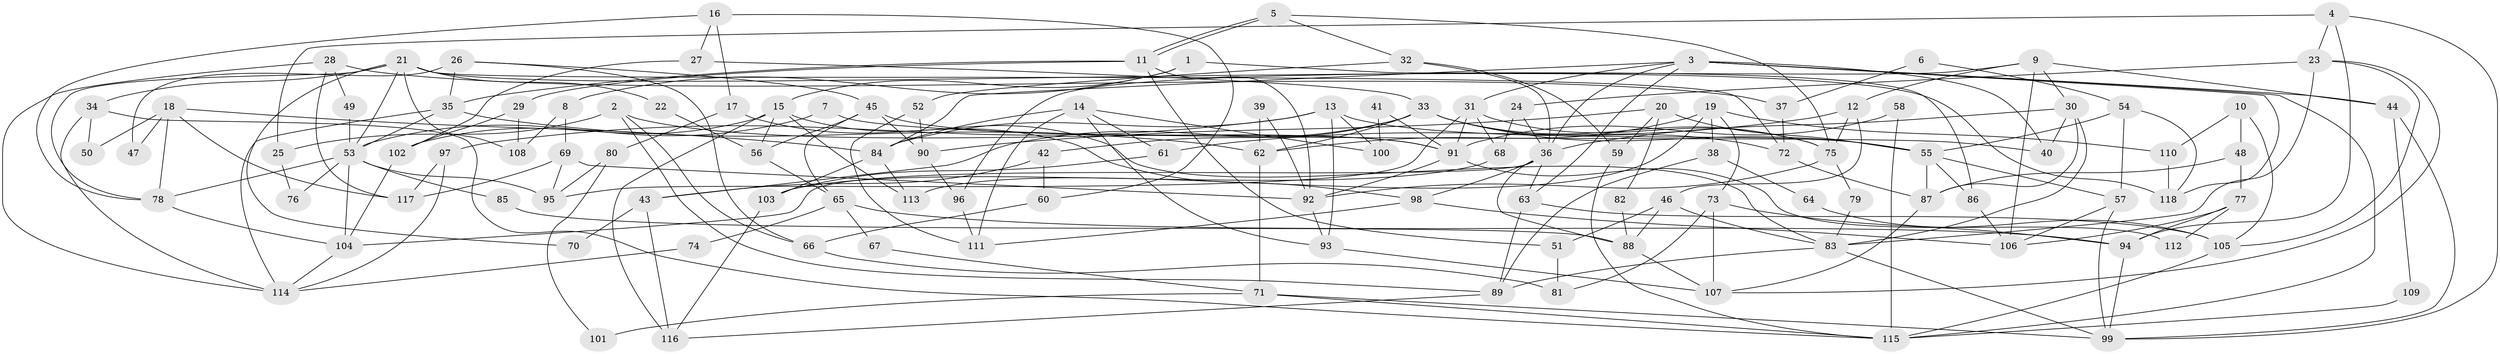 // Generated by graph-tools (version 1.1) at 2025/02/03/09/25 03:02:01]
// undirected, 118 vertices, 236 edges
graph export_dot {
graph [start="1"]
  node [color=gray90,style=filled];
  1;
  2;
  3;
  4;
  5;
  6;
  7;
  8;
  9;
  10;
  11;
  12;
  13;
  14;
  15;
  16;
  17;
  18;
  19;
  20;
  21;
  22;
  23;
  24;
  25;
  26;
  27;
  28;
  29;
  30;
  31;
  32;
  33;
  34;
  35;
  36;
  37;
  38;
  39;
  40;
  41;
  42;
  43;
  44;
  45;
  46;
  47;
  48;
  49;
  50;
  51;
  52;
  53;
  54;
  55;
  56;
  57;
  58;
  59;
  60;
  61;
  62;
  63;
  64;
  65;
  66;
  67;
  68;
  69;
  70;
  71;
  72;
  73;
  74;
  75;
  76;
  77;
  78;
  79;
  80;
  81;
  82;
  83;
  84;
  85;
  86;
  87;
  88;
  89;
  90;
  91;
  92;
  93;
  94;
  95;
  96;
  97;
  98;
  99;
  100;
  101;
  102;
  103;
  104;
  105;
  106;
  107;
  108;
  109;
  110;
  111;
  112;
  113;
  114;
  115;
  116;
  117;
  118;
  1 -- 86;
  1 -- 8;
  1 -- 15;
  2 -- 66;
  2 -- 91;
  2 -- 25;
  2 -- 89;
  3 -- 84;
  3 -- 36;
  3 -- 31;
  3 -- 40;
  3 -- 44;
  3 -- 63;
  3 -- 115;
  3 -- 118;
  4 -- 99;
  4 -- 23;
  4 -- 25;
  4 -- 94;
  5 -- 75;
  5 -- 11;
  5 -- 11;
  5 -- 32;
  6 -- 54;
  6 -- 37;
  7 -- 40;
  7 -- 53;
  8 -- 108;
  8 -- 69;
  9 -- 44;
  9 -- 30;
  9 -- 12;
  9 -- 96;
  9 -- 106;
  10 -- 48;
  10 -- 105;
  10 -- 110;
  11 -- 92;
  11 -- 29;
  11 -- 35;
  11 -- 51;
  12 -- 46;
  12 -- 61;
  12 -- 75;
  13 -- 93;
  13 -- 97;
  13 -- 55;
  13 -- 84;
  13 -- 100;
  14 -- 84;
  14 -- 111;
  14 -- 61;
  14 -- 93;
  14 -- 100;
  15 -- 83;
  15 -- 56;
  15 -- 102;
  15 -- 113;
  15 -- 116;
  16 -- 27;
  16 -- 78;
  16 -- 17;
  16 -- 60;
  17 -- 98;
  17 -- 80;
  18 -- 78;
  18 -- 84;
  18 -- 47;
  18 -- 50;
  18 -- 117;
  19 -- 73;
  19 -- 113;
  19 -- 38;
  19 -- 62;
  19 -- 110;
  20 -- 55;
  20 -- 59;
  20 -- 82;
  20 -- 90;
  21 -- 72;
  21 -- 118;
  21 -- 22;
  21 -- 34;
  21 -- 53;
  21 -- 70;
  21 -- 78;
  21 -- 108;
  22 -- 56;
  23 -- 105;
  23 -- 83;
  23 -- 24;
  23 -- 107;
  24 -- 68;
  24 -- 36;
  25 -- 76;
  26 -- 45;
  26 -- 35;
  26 -- 47;
  26 -- 66;
  27 -- 102;
  27 -- 33;
  28 -- 117;
  28 -- 114;
  28 -- 37;
  28 -- 49;
  29 -- 102;
  29 -- 108;
  30 -- 87;
  30 -- 36;
  30 -- 40;
  30 -- 83;
  31 -- 75;
  31 -- 68;
  31 -- 91;
  31 -- 95;
  32 -- 36;
  32 -- 52;
  32 -- 59;
  33 -- 55;
  33 -- 62;
  33 -- 42;
  33 -- 43;
  33 -- 72;
  33 -- 75;
  34 -- 114;
  34 -- 50;
  34 -- 115;
  35 -- 62;
  35 -- 53;
  35 -- 114;
  36 -- 104;
  36 -- 63;
  36 -- 88;
  36 -- 98;
  37 -- 72;
  38 -- 89;
  38 -- 64;
  39 -- 62;
  39 -- 92;
  41 -- 91;
  41 -- 100;
  42 -- 43;
  42 -- 60;
  43 -- 116;
  43 -- 70;
  44 -- 99;
  44 -- 109;
  45 -- 65;
  45 -- 91;
  45 -- 56;
  45 -- 90;
  46 -- 83;
  46 -- 51;
  46 -- 88;
  48 -- 87;
  48 -- 77;
  49 -- 53;
  51 -- 81;
  52 -- 90;
  52 -- 111;
  53 -- 76;
  53 -- 78;
  53 -- 85;
  53 -- 95;
  53 -- 104;
  54 -- 118;
  54 -- 57;
  54 -- 55;
  55 -- 57;
  55 -- 86;
  55 -- 87;
  56 -- 65;
  57 -- 106;
  57 -- 99;
  58 -- 115;
  58 -- 91;
  59 -- 115;
  60 -- 66;
  61 -- 103;
  62 -- 71;
  63 -- 89;
  63 -- 105;
  64 -- 105;
  65 -- 94;
  65 -- 67;
  65 -- 74;
  66 -- 81;
  67 -- 71;
  68 -- 103;
  69 -- 95;
  69 -- 92;
  69 -- 117;
  71 -- 115;
  71 -- 99;
  71 -- 101;
  72 -- 87;
  73 -- 94;
  73 -- 107;
  73 -- 81;
  74 -- 114;
  75 -- 79;
  75 -- 92;
  77 -- 94;
  77 -- 106;
  77 -- 112;
  78 -- 104;
  79 -- 83;
  80 -- 95;
  80 -- 101;
  82 -- 88;
  83 -- 89;
  83 -- 99;
  84 -- 103;
  84 -- 113;
  85 -- 88;
  86 -- 106;
  87 -- 107;
  88 -- 107;
  89 -- 116;
  90 -- 96;
  91 -- 92;
  91 -- 112;
  92 -- 93;
  93 -- 107;
  94 -- 99;
  96 -- 111;
  97 -- 117;
  97 -- 114;
  98 -- 111;
  98 -- 106;
  102 -- 104;
  103 -- 116;
  104 -- 114;
  105 -- 115;
  109 -- 115;
  110 -- 118;
}
